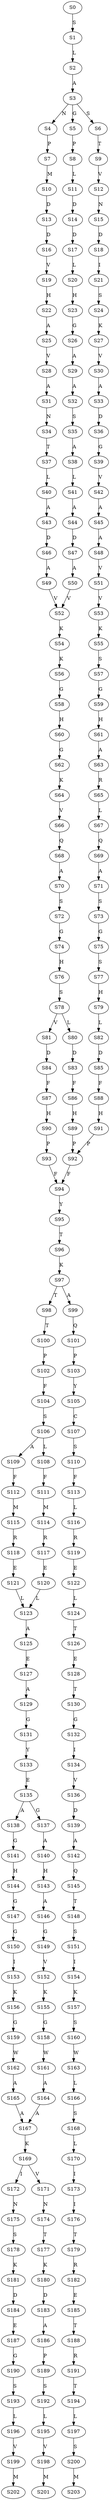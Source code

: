 strict digraph  {
	S0 -> S1 [ label = S ];
	S1 -> S2 [ label = L ];
	S2 -> S3 [ label = A ];
	S3 -> S4 [ label = N ];
	S3 -> S5 [ label = G ];
	S3 -> S6 [ label = S ];
	S4 -> S7 [ label = P ];
	S5 -> S8 [ label = P ];
	S6 -> S9 [ label = T ];
	S7 -> S10 [ label = M ];
	S8 -> S11 [ label = L ];
	S9 -> S12 [ label = V ];
	S10 -> S13 [ label = D ];
	S11 -> S14 [ label = D ];
	S12 -> S15 [ label = N ];
	S13 -> S16 [ label = D ];
	S14 -> S17 [ label = D ];
	S15 -> S18 [ label = D ];
	S16 -> S19 [ label = V ];
	S17 -> S20 [ label = L ];
	S18 -> S21 [ label = I ];
	S19 -> S22 [ label = H ];
	S20 -> S23 [ label = H ];
	S21 -> S24 [ label = S ];
	S22 -> S25 [ label = A ];
	S23 -> S26 [ label = G ];
	S24 -> S27 [ label = K ];
	S25 -> S28 [ label = V ];
	S26 -> S29 [ label = A ];
	S27 -> S30 [ label = V ];
	S28 -> S31 [ label = A ];
	S29 -> S32 [ label = A ];
	S30 -> S33 [ label = A ];
	S31 -> S34 [ label = N ];
	S32 -> S35 [ label = S ];
	S33 -> S36 [ label = D ];
	S34 -> S37 [ label = T ];
	S35 -> S38 [ label = A ];
	S36 -> S39 [ label = G ];
	S37 -> S40 [ label = L ];
	S38 -> S41 [ label = L ];
	S39 -> S42 [ label = V ];
	S40 -> S43 [ label = A ];
	S41 -> S44 [ label = A ];
	S42 -> S45 [ label = A ];
	S43 -> S46 [ label = D ];
	S44 -> S47 [ label = D ];
	S45 -> S48 [ label = A ];
	S46 -> S49 [ label = A ];
	S47 -> S50 [ label = A ];
	S48 -> S51 [ label = V ];
	S49 -> S52 [ label = V ];
	S50 -> S52 [ label = V ];
	S51 -> S53 [ label = V ];
	S52 -> S54 [ label = K ];
	S53 -> S55 [ label = K ];
	S54 -> S56 [ label = K ];
	S55 -> S57 [ label = S ];
	S56 -> S58 [ label = G ];
	S57 -> S59 [ label = G ];
	S58 -> S60 [ label = H ];
	S59 -> S61 [ label = H ];
	S60 -> S62 [ label = G ];
	S61 -> S63 [ label = A ];
	S62 -> S64 [ label = K ];
	S63 -> S65 [ label = R ];
	S64 -> S66 [ label = V ];
	S65 -> S67 [ label = L ];
	S66 -> S68 [ label = Q ];
	S67 -> S69 [ label = Q ];
	S68 -> S70 [ label = A ];
	S69 -> S71 [ label = A ];
	S70 -> S72 [ label = S ];
	S71 -> S73 [ label = S ];
	S72 -> S74 [ label = G ];
	S73 -> S75 [ label = G ];
	S74 -> S76 [ label = H ];
	S75 -> S77 [ label = S ];
	S76 -> S78 [ label = S ];
	S77 -> S79 [ label = H ];
	S78 -> S80 [ label = L ];
	S78 -> S81 [ label = V ];
	S79 -> S82 [ label = L ];
	S80 -> S83 [ label = D ];
	S81 -> S84 [ label = D ];
	S82 -> S85 [ label = D ];
	S83 -> S86 [ label = F ];
	S84 -> S87 [ label = F ];
	S85 -> S88 [ label = F ];
	S86 -> S89 [ label = H ];
	S87 -> S90 [ label = H ];
	S88 -> S91 [ label = H ];
	S89 -> S92 [ label = P ];
	S90 -> S93 [ label = P ];
	S91 -> S92 [ label = P ];
	S92 -> S94 [ label = F ];
	S93 -> S94 [ label = F ];
	S94 -> S95 [ label = Y ];
	S95 -> S96 [ label = T ];
	S96 -> S97 [ label = K ];
	S97 -> S98 [ label = T ];
	S97 -> S99 [ label = A ];
	S98 -> S100 [ label = T ];
	S99 -> S101 [ label = Q ];
	S100 -> S102 [ label = P ];
	S101 -> S103 [ label = P ];
	S102 -> S104 [ label = F ];
	S103 -> S105 [ label = Y ];
	S104 -> S106 [ label = S ];
	S105 -> S107 [ label = C ];
	S106 -> S108 [ label = L ];
	S106 -> S109 [ label = A ];
	S107 -> S110 [ label = S ];
	S108 -> S111 [ label = F ];
	S109 -> S112 [ label = F ];
	S110 -> S113 [ label = F ];
	S111 -> S114 [ label = M ];
	S112 -> S115 [ label = M ];
	S113 -> S116 [ label = L ];
	S114 -> S117 [ label = R ];
	S115 -> S118 [ label = R ];
	S116 -> S119 [ label = R ];
	S117 -> S120 [ label = E ];
	S118 -> S121 [ label = E ];
	S119 -> S122 [ label = E ];
	S120 -> S123 [ label = L ];
	S121 -> S123 [ label = L ];
	S122 -> S124 [ label = L ];
	S123 -> S125 [ label = A ];
	S124 -> S126 [ label = T ];
	S125 -> S127 [ label = E ];
	S126 -> S128 [ label = E ];
	S127 -> S129 [ label = A ];
	S128 -> S130 [ label = T ];
	S129 -> S131 [ label = G ];
	S130 -> S132 [ label = G ];
	S131 -> S133 [ label = Y ];
	S132 -> S134 [ label = I ];
	S133 -> S135 [ label = E ];
	S134 -> S136 [ label = V ];
	S135 -> S137 [ label = G ];
	S135 -> S138 [ label = A ];
	S136 -> S139 [ label = D ];
	S137 -> S140 [ label = A ];
	S138 -> S141 [ label = G ];
	S139 -> S142 [ label = A ];
	S140 -> S143 [ label = H ];
	S141 -> S144 [ label = H ];
	S142 -> S145 [ label = Q ];
	S143 -> S146 [ label = A ];
	S144 -> S147 [ label = G ];
	S145 -> S148 [ label = T ];
	S146 -> S149 [ label = G ];
	S147 -> S150 [ label = G ];
	S148 -> S151 [ label = S ];
	S149 -> S152 [ label = V ];
	S150 -> S153 [ label = I ];
	S151 -> S154 [ label = I ];
	S152 -> S155 [ label = K ];
	S153 -> S156 [ label = K ];
	S154 -> S157 [ label = K ];
	S155 -> S158 [ label = G ];
	S156 -> S159 [ label = G ];
	S157 -> S160 [ label = S ];
	S158 -> S161 [ label = W ];
	S159 -> S162 [ label = W ];
	S160 -> S163 [ label = W ];
	S161 -> S164 [ label = A ];
	S162 -> S165 [ label = A ];
	S163 -> S166 [ label = L ];
	S164 -> S167 [ label = A ];
	S165 -> S167 [ label = A ];
	S166 -> S168 [ label = S ];
	S167 -> S169 [ label = K ];
	S168 -> S170 [ label = L ];
	S169 -> S171 [ label = V ];
	S169 -> S172 [ label = I ];
	S170 -> S173 [ label = I ];
	S171 -> S174 [ label = N ];
	S172 -> S175 [ label = N ];
	S173 -> S176 [ label = I ];
	S174 -> S177 [ label = T ];
	S175 -> S178 [ label = S ];
	S176 -> S179 [ label = T ];
	S177 -> S180 [ label = K ];
	S178 -> S181 [ label = K ];
	S179 -> S182 [ label = R ];
	S180 -> S183 [ label = D ];
	S181 -> S184 [ label = D ];
	S182 -> S185 [ label = E ];
	S183 -> S186 [ label = A ];
	S184 -> S187 [ label = E ];
	S185 -> S188 [ label = T ];
	S186 -> S189 [ label = P ];
	S187 -> S190 [ label = G ];
	S188 -> S191 [ label = R ];
	S189 -> S192 [ label = S ];
	S190 -> S193 [ label = S ];
	S191 -> S194 [ label = T ];
	S192 -> S195 [ label = L ];
	S193 -> S196 [ label = L ];
	S194 -> S197 [ label = L ];
	S195 -> S198 [ label = V ];
	S196 -> S199 [ label = V ];
	S197 -> S200 [ label = S ];
	S198 -> S201 [ label = M ];
	S199 -> S202 [ label = M ];
	S200 -> S203 [ label = M ];
}
